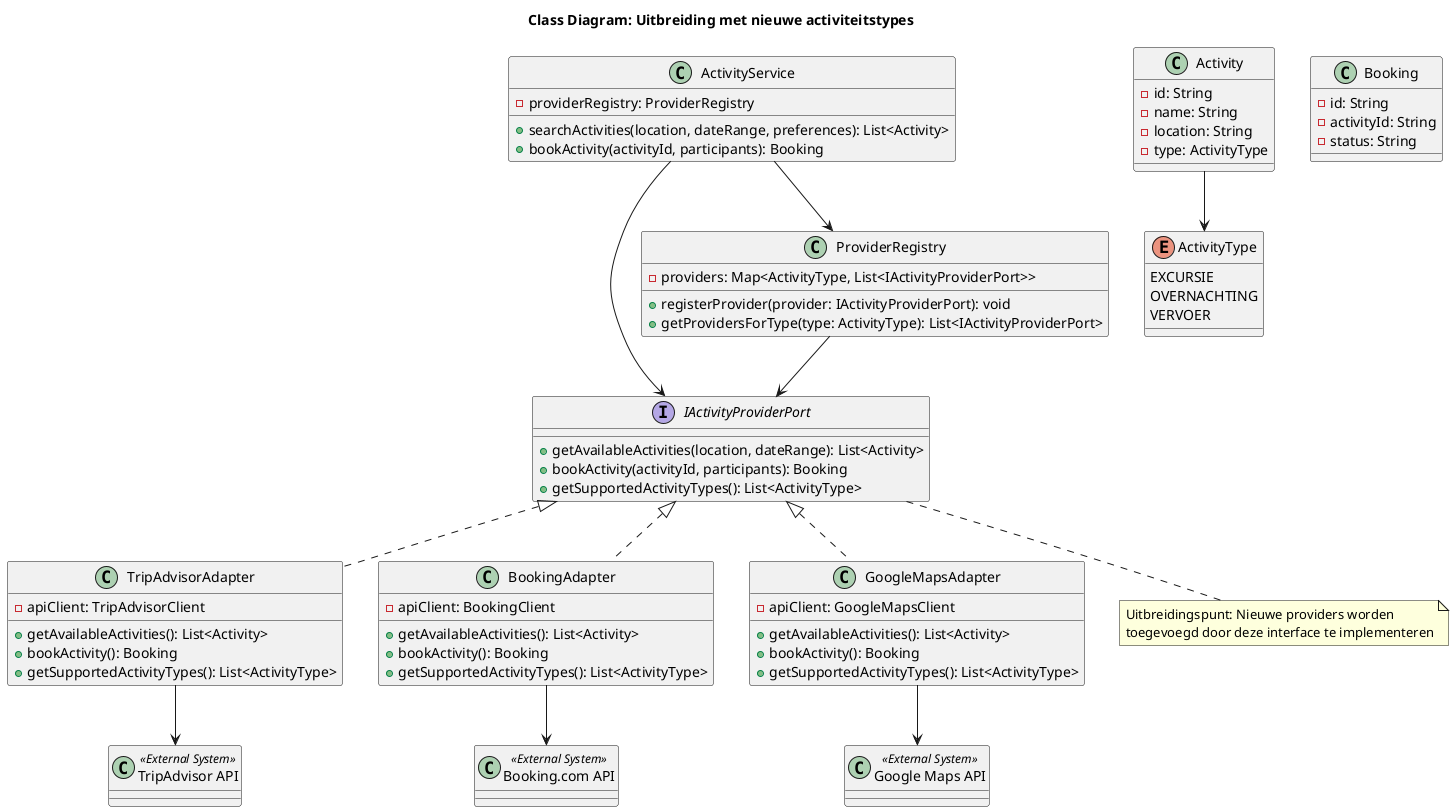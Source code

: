 @startuml "Class Diagram voor Activity Extension in Triptop"

title "Class Diagram: Uitbreiding met nieuwe activiteitstypes"

' Primary interface
interface IActivityProviderPort {
  +getAvailableActivities(location, dateRange): List<Activity>
  +bookActivity(activityId, participants): Booking
  +getSupportedActivityTypes(): List<ActivityType>
}

' Core service
class ActivityService {
  -providerRegistry: ProviderRegistry
  +searchActivities(location, dateRange, preferences): List<Activity>
  +bookActivity(activityId, participants): Booking
}

' Registry
class ProviderRegistry {
  -providers: Map<ActivityType, List<IActivityProviderPort>>
  +registerProvider(provider: IActivityProviderPort): void
  +getProvidersForType(type: ActivityType): List<IActivityProviderPort>
}

' Adapters
class TripAdvisorAdapter {
  -apiClient: TripAdvisorClient
  +getAvailableActivities(): List<Activity>
  +bookActivity(): Booking
  +getSupportedActivityTypes(): List<ActivityType>
}

class BookingAdapter {
  -apiClient: BookingClient
  +getAvailableActivities(): List<Activity>
  +bookActivity(): Booking
  +getSupportedActivityTypes(): List<ActivityType>
}

class GoogleMapsAdapter {
  -apiClient: GoogleMapsClient
  +getAvailableActivities(): List<Activity>
  +bookActivity(): Booking
  +getSupportedActivityTypes(): List<ActivityType>
}

' Domain models
enum ActivityType {
  EXCURSIE
  OVERNACHTING
  VERVOER
}

class Activity {
  -id: String
  -name: String
  -location: String
  -type: ActivityType
}

class Booking {
  -id: String
  -activityId: String
  -status: String
}

' Relationships
ActivityService --> ProviderRegistry
ActivityService --> IActivityProviderPort
ProviderRegistry --> IActivityProviderPort

IActivityProviderPort <|.. TripAdvisorAdapter
IActivityProviderPort <|.. BookingAdapter
IActivityProviderPort <|.. GoogleMapsAdapter

Activity --> ActivityType

' External systems
class "TripAdvisor API" as TripAdvisorAPI << External System >>
class "Booking.com API" as BookingAPI << External System >>
class "Google Maps API" as GoogleMapsAPI << External System >>

TripAdvisorAdapter --> TripAdvisorAPI
BookingAdapter --> BookingAPI
GoogleMapsAdapter --> GoogleMapsAPI

' Note about extension mechanism
note bottom of IActivityProviderPort
  Uitbreidingspunt: Nieuwe providers worden 
  toegevoegd door deze interface te implementeren
end note

@enduml 